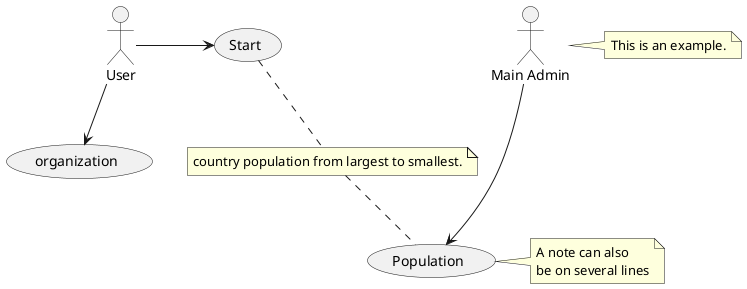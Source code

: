 @startuml
'https://plantuml.com/use-case-diagram

:Main Admin: as Admin
(Population) as (Use)

User -> (Start)
User --> (organization)

Admin ---> (Use)

note right of Admin : This is an example.

note right of (Use)
A note can also
be on several lines
end note

note "country population from largest to smallest." as N2
(Start) .. N2
N2 .. (Use)
@enduml